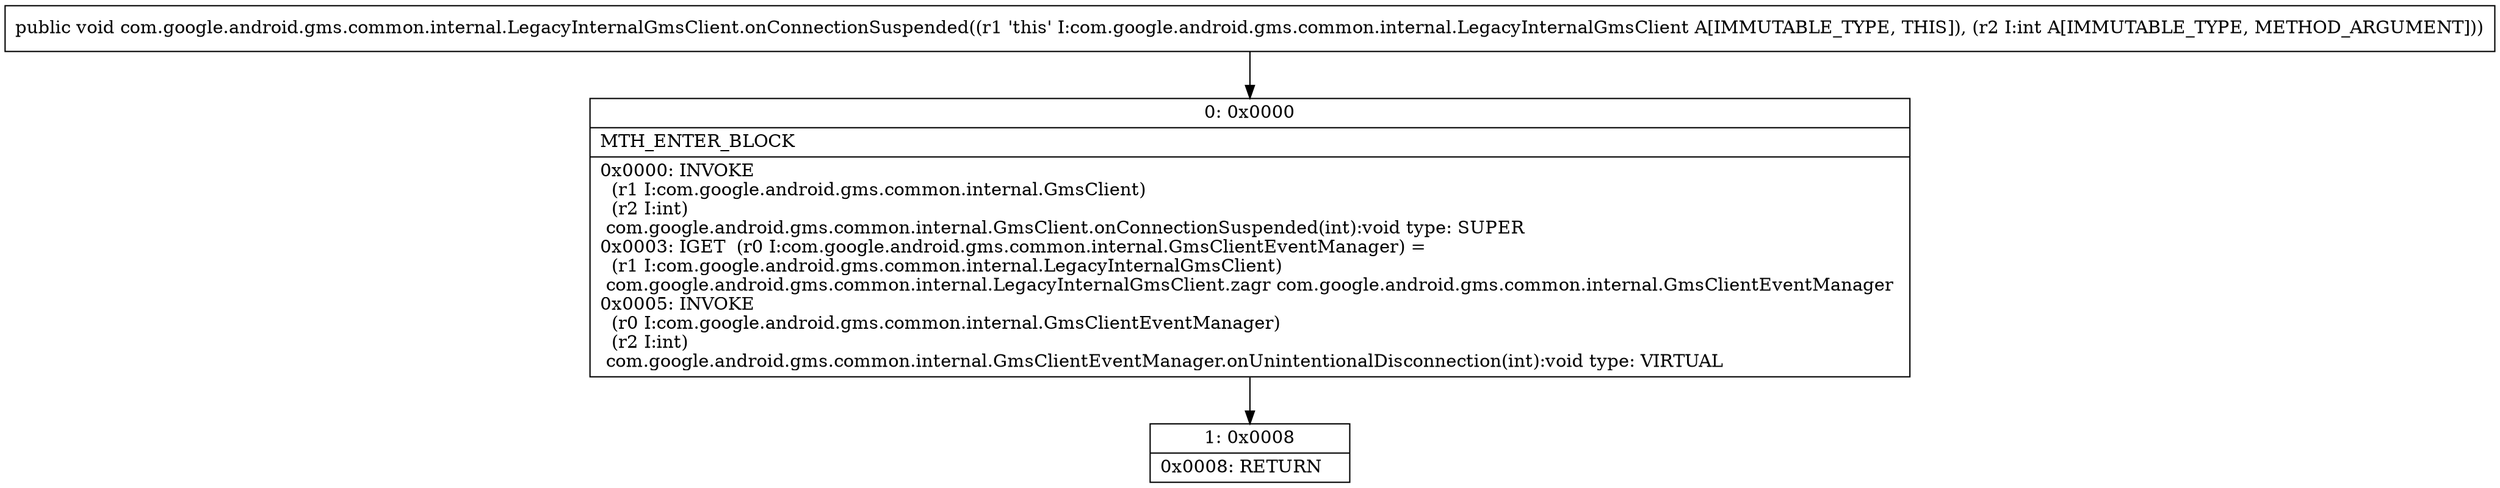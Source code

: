 digraph "CFG forcom.google.android.gms.common.internal.LegacyInternalGmsClient.onConnectionSuspended(I)V" {
Node_0 [shape=record,label="{0\:\ 0x0000|MTH_ENTER_BLOCK\l|0x0000: INVOKE  \l  (r1 I:com.google.android.gms.common.internal.GmsClient)\l  (r2 I:int)\l com.google.android.gms.common.internal.GmsClient.onConnectionSuspended(int):void type: SUPER \l0x0003: IGET  (r0 I:com.google.android.gms.common.internal.GmsClientEventManager) = \l  (r1 I:com.google.android.gms.common.internal.LegacyInternalGmsClient)\l com.google.android.gms.common.internal.LegacyInternalGmsClient.zagr com.google.android.gms.common.internal.GmsClientEventManager \l0x0005: INVOKE  \l  (r0 I:com.google.android.gms.common.internal.GmsClientEventManager)\l  (r2 I:int)\l com.google.android.gms.common.internal.GmsClientEventManager.onUnintentionalDisconnection(int):void type: VIRTUAL \l}"];
Node_1 [shape=record,label="{1\:\ 0x0008|0x0008: RETURN   \l}"];
MethodNode[shape=record,label="{public void com.google.android.gms.common.internal.LegacyInternalGmsClient.onConnectionSuspended((r1 'this' I:com.google.android.gms.common.internal.LegacyInternalGmsClient A[IMMUTABLE_TYPE, THIS]), (r2 I:int A[IMMUTABLE_TYPE, METHOD_ARGUMENT])) }"];
MethodNode -> Node_0;
Node_0 -> Node_1;
}

